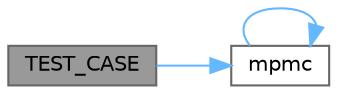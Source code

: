 digraph "TEST_CASE"
{
 // LATEX_PDF_SIZE
  bgcolor="transparent";
  edge [fontname=Helvetica,fontsize=10,labelfontname=Helvetica,labelfontsize=10];
  node [fontname=Helvetica,fontsize=10,shape=box,height=0.2,width=0.4];
  rankdir="LR";
  Node1 [id="Node000001",label="TEST_CASE",height=0.2,width=0.4,color="gray40", fillcolor="grey60", style="filled", fontcolor="black",tooltip=" "];
  Node1 -> Node2 [id="edge1_Node000001_Node000002",color="steelblue1",style="solid",tooltip=" "];
  Node2 [id="Node000002",label="mpmc",height=0.2,width=0.4,color="grey40", fillcolor="white", style="filled",URL="$test__queue_8cpp.html#a84f79096252624adbc6425dc5082a30b",tooltip=" "];
  Node2 -> Node2 [id="edge2_Node000002_Node000002",color="steelblue1",style="solid",tooltip=" "];
}
